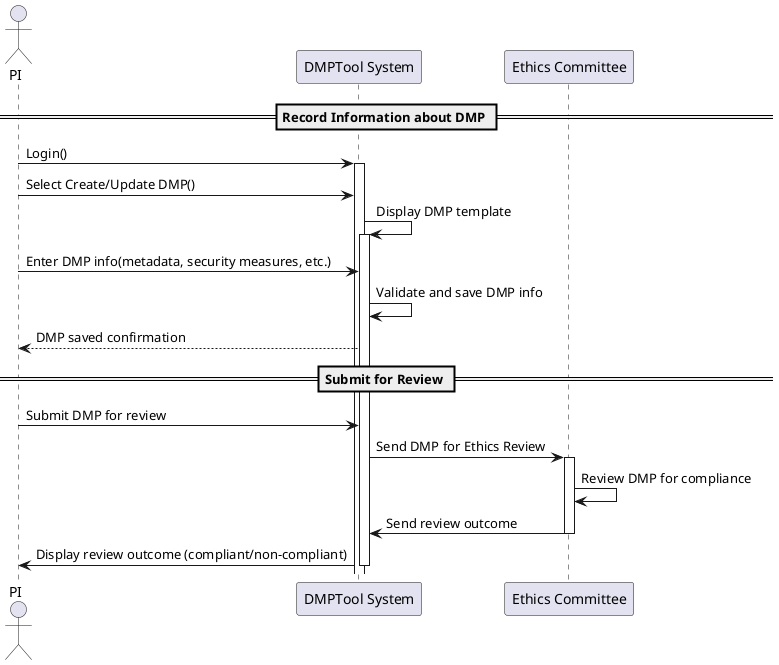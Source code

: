 @startuml
actor PI
participant "DMPTool System" as DMP
participant "Ethics Committee" as EC

== Record Information about DMP ==
PI -> DMP: Login()
activate DMP

PI -> DMP: Select Create/Update DMP()
DMP -> DMP: Display DMP template
activate DMP

PI -> DMP: Enter DMP info(metadata, security measures, etc.)
DMP -> DMP: Validate and save DMP info
DMP --> PI: DMP saved confirmation

== Submit for Review ==
PI -> DMP: Submit DMP for review
DMP -> EC: Send DMP for Ethics Review
activate EC
EC -> EC: Review DMP for compliance
EC -> DMP: Send review outcome
deactivate EC

DMP -> PI: Display review outcome (compliant/non-compliant)
deactivate DMP

@enduml